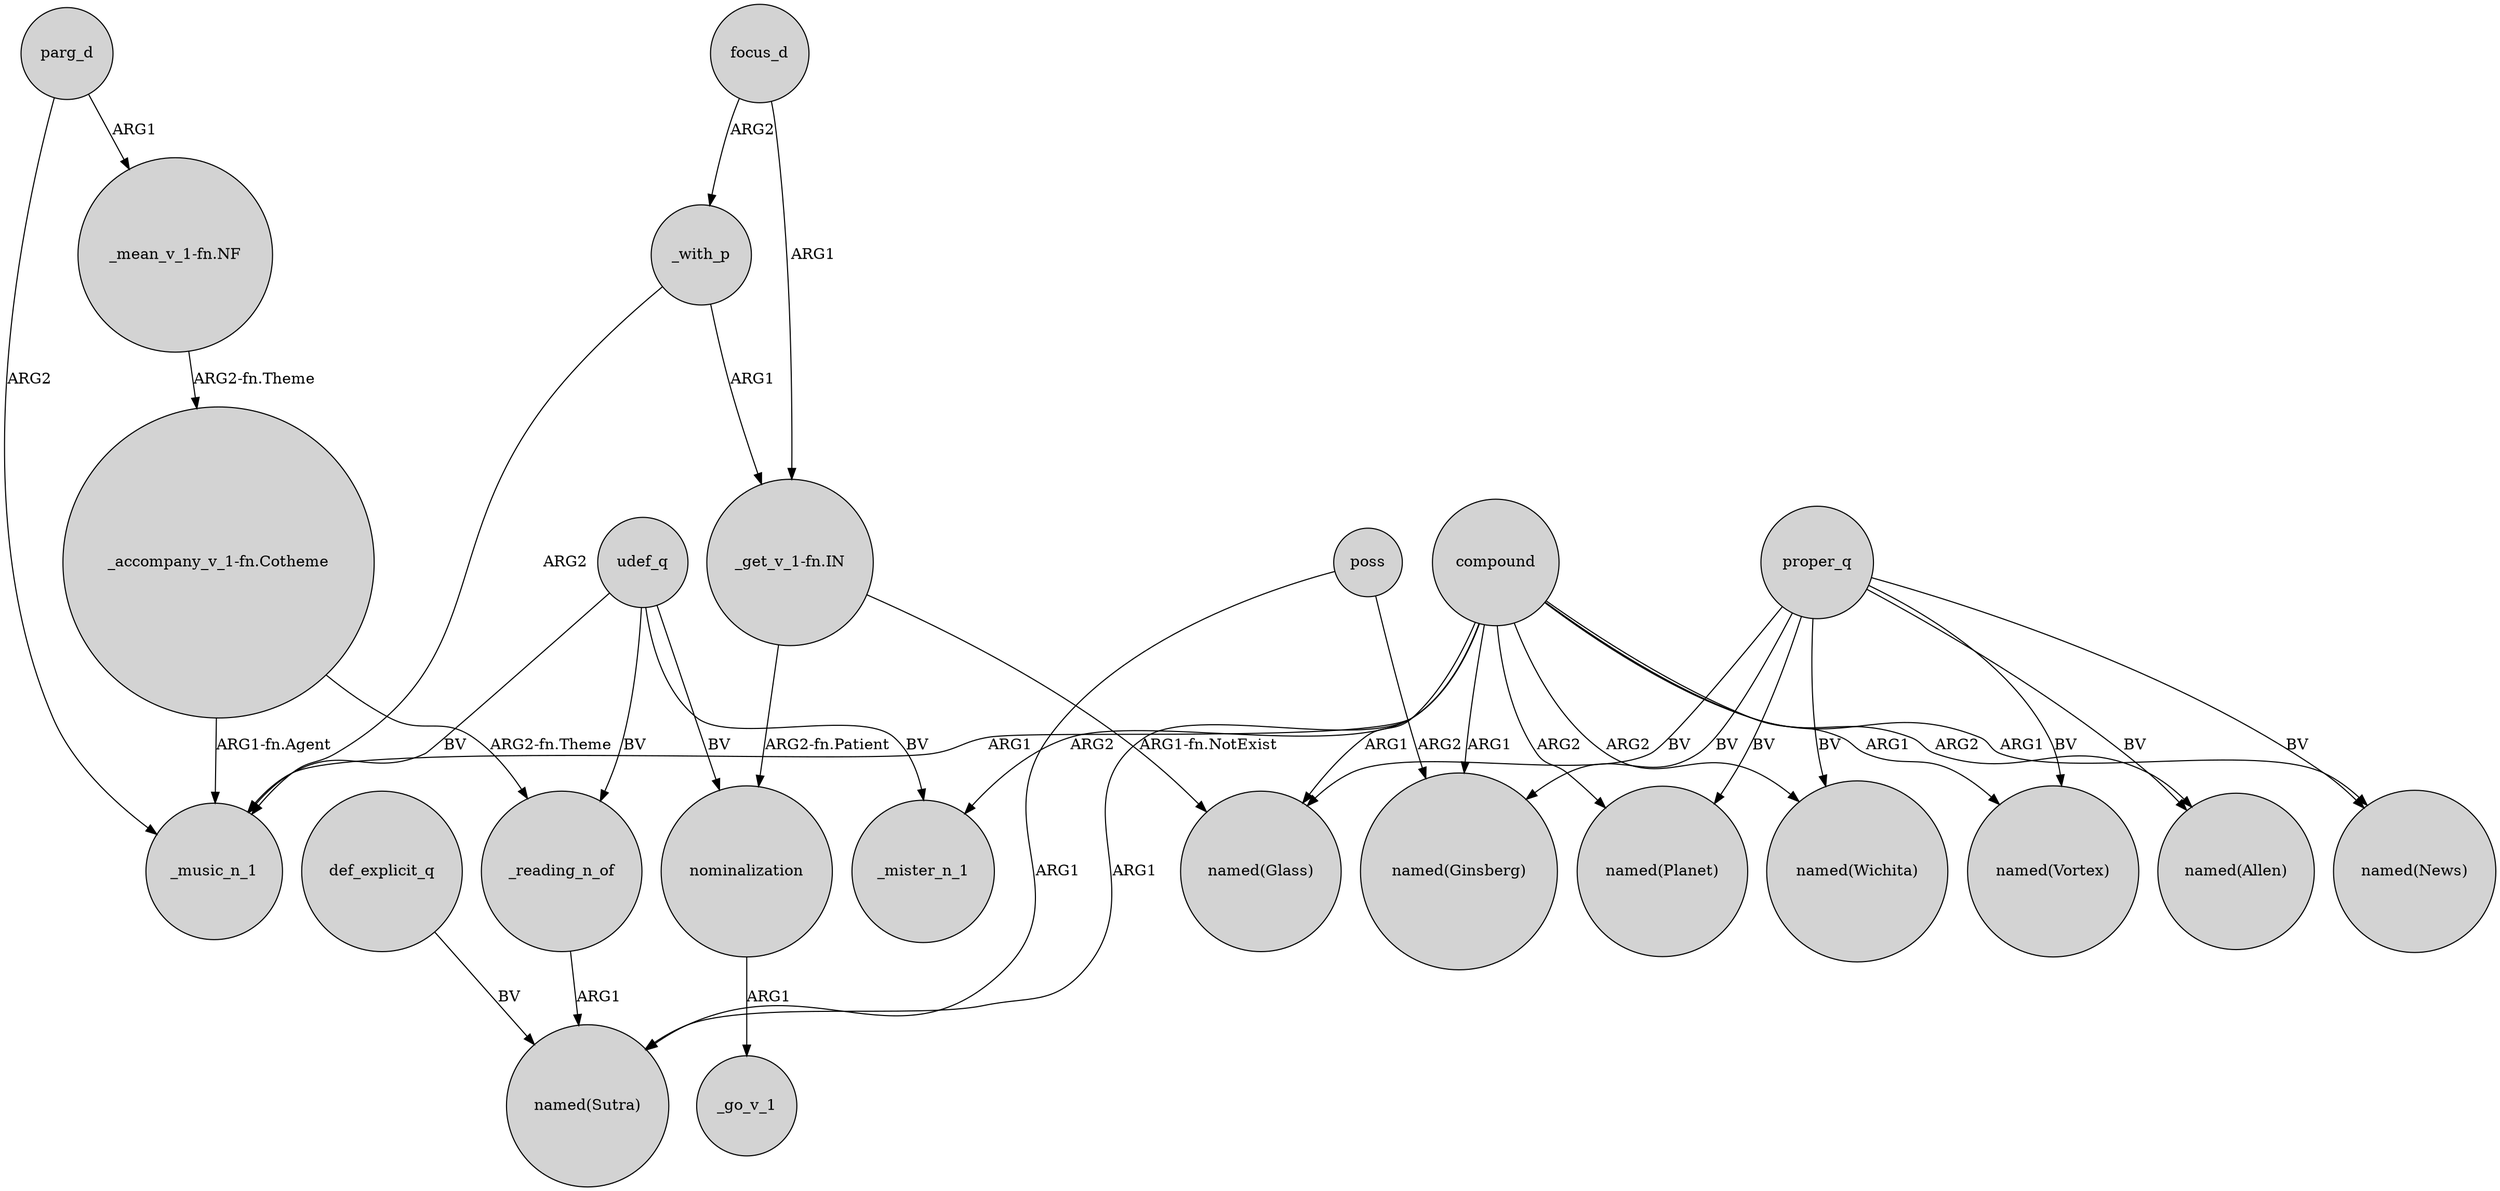 digraph {
	node [shape=circle style=filled]
	compound -> "named(News)" [label=ARG1]
	"_get_v_1-fn.IN" -> "named(Glass)" [label="ARG1-fn.NotExist"]
	compound -> "named(Wichita)" [label=ARG2]
	udef_q -> _reading_n_of [label=BV]
	def_explicit_q -> "named(Sutra)" [label=BV]
	"_mean_v_1-fn.NF" -> "_accompany_v_1-fn.Cotheme" [label="ARG2-fn.Theme"]
	proper_q -> "named(Allen)" [label=BV]
	"_accompany_v_1-fn.Cotheme" -> _music_n_1 [label="ARG1-fn.Agent"]
	poss -> "named(Sutra)" [label=ARG1]
	compound -> "named(Ginsberg)" [label=ARG1]
	compound -> "named(Vortex)" [label=ARG1]
	compound -> _mister_n_1 [label=ARG2]
	udef_q -> _mister_n_1 [label=BV]
	_with_p -> _music_n_1 [label=ARG2]
	proper_q -> "named(Wichita)" [label=BV]
	focus_d -> _with_p [label=ARG2]
	compound -> "named(Sutra)" [label=ARG1]
	poss -> "named(Ginsberg)" [label=ARG2]
	parg_d -> "_mean_v_1-fn.NF" [label=ARG1]
	compound -> "named(Planet)" [label=ARG2]
	proper_q -> "named(News)" [label=BV]
	proper_q -> "named(Ginsberg)" [label=BV]
	compound -> "named(Glass)" [label=ARG1]
	parg_d -> _music_n_1 [label=ARG2]
	focus_d -> "_get_v_1-fn.IN" [label=ARG1]
	proper_q -> "named(Planet)" [label=BV]
	"_accompany_v_1-fn.Cotheme" -> _reading_n_of [label="ARG2-fn.Theme"]
	proper_q -> "named(Vortex)" [label=BV]
	_reading_n_of -> "named(Sutra)" [label=ARG1]
	compound -> _music_n_1 [label=ARG1]
	udef_q -> nominalization [label=BV]
	"_get_v_1-fn.IN" -> nominalization [label="ARG2-fn.Patient"]
	compound -> "named(Allen)" [label=ARG2]
	proper_q -> "named(Glass)" [label=BV]
	_with_p -> "_get_v_1-fn.IN" [label=ARG1]
	udef_q -> _music_n_1 [label=BV]
	nominalization -> _go_v_1 [label=ARG1]
}
